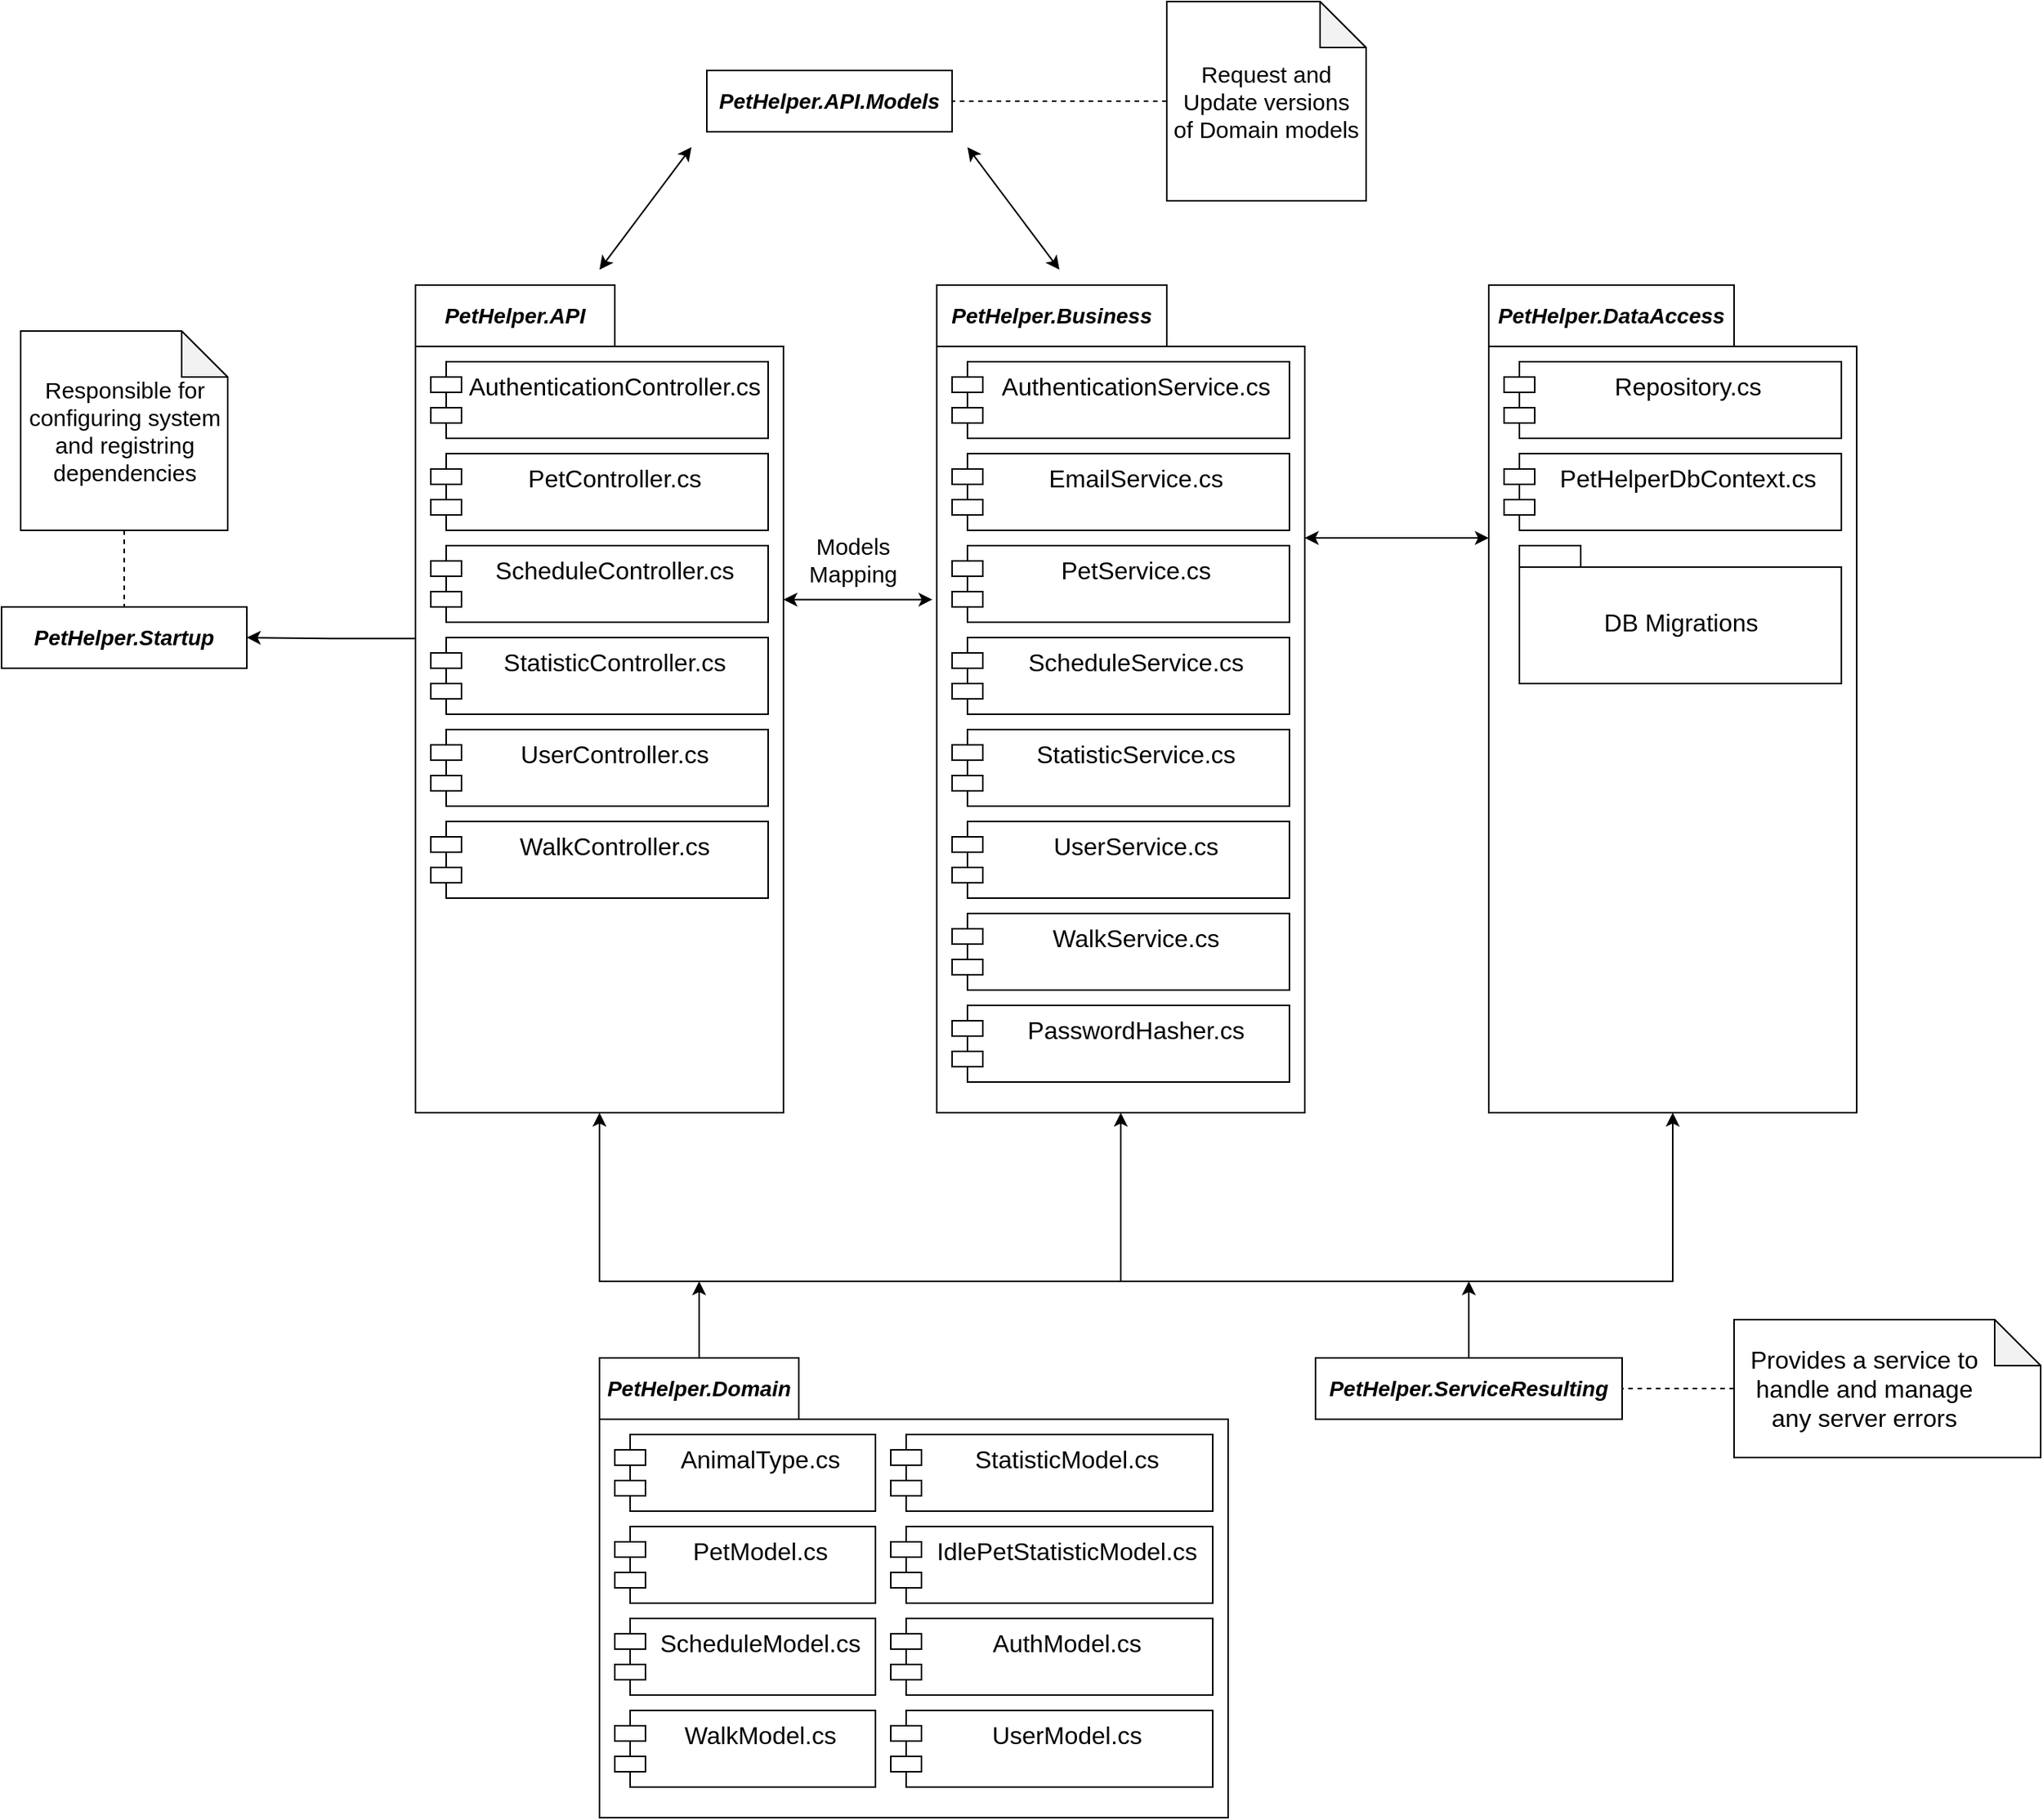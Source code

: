 <mxfile version="20.2.2" type="device"><diagram id="EYLsKbg5UcqWic5-Pu-a" name="Page-1"><mxGraphModel dx="2036" dy="1796" grid="1" gridSize="10" guides="1" tooltips="1" connect="1" arrows="1" fold="1" page="1" pageScale="1" pageWidth="827" pageHeight="1169" math="0" shadow="0"><root><mxCell id="0"/><mxCell id="1" parent="0"/><mxCell id="1HT-hw9LUTcOWVkIA0JJ-48" style="edgeStyle=none;rounded=0;orthogonalLoop=1;jettySize=auto;html=1;entryX=-0.012;entryY=0.38;entryDx=0;entryDy=0;entryPerimeter=0;fontSize=15;startArrow=classic;startFill=1;endArrow=classic;endFill=1;exitX=1;exitY=0.38;exitDx=0;exitDy=0;exitPerimeter=0;" edge="1" parent="1" source="1HT-hw9LUTcOWVkIA0JJ-1" target="1HT-hw9LUTcOWVkIA0JJ-12"><mxGeometry relative="1" as="geometry"/></mxCell><mxCell id="1HT-hw9LUTcOWVkIA0JJ-49" value="Models&lt;br&gt;Mapping" style="edgeLabel;html=1;align=center;verticalAlign=middle;resizable=0;points=[];fontSize=15;" vertex="1" connectable="0" parent="1HT-hw9LUTcOWVkIA0JJ-48"><mxGeometry x="-0.229" relative="1" as="geometry"><mxPoint x="7" y="-26" as="offset"/></mxGeometry></mxCell><mxCell id="1HT-hw9LUTcOWVkIA0JJ-88" style="edgeStyle=orthogonalEdgeStyle;rounded=0;orthogonalLoop=1;jettySize=auto;html=1;entryX=0.5;entryY=1;entryDx=0;entryDy=0;entryPerimeter=0;fontSize=16;startArrow=classic;startFill=1;endArrow=classic;endFill=1;exitX=0.5;exitY=1;exitDx=0;exitDy=0;exitPerimeter=0;" edge="1" parent="1" source="1HT-hw9LUTcOWVkIA0JJ-1" target="1HT-hw9LUTcOWVkIA0JJ-50"><mxGeometry relative="1" as="geometry"><Array as="points"><mxPoint x="160" y="740"/><mxPoint x="860" y="740"/></Array></mxGeometry></mxCell><mxCell id="1HT-hw9LUTcOWVkIA0JJ-94" style="edgeStyle=orthogonalEdgeStyle;rounded=0;orthogonalLoop=1;jettySize=auto;html=1;entryX=1;entryY=0.5;entryDx=0;entryDy=0;fontSize=16;startArrow=none;startFill=0;endArrow=classic;endFill=1;exitX=0;exitY=0.427;exitDx=0;exitDy=0;exitPerimeter=0;" edge="1" parent="1" source="1HT-hw9LUTcOWVkIA0JJ-1" target="1HT-hw9LUTcOWVkIA0JJ-92"><mxGeometry relative="1" as="geometry"/></mxCell><mxCell id="1HT-hw9LUTcOWVkIA0JJ-1" value="" style="shape=folder;fontStyle=1;spacingTop=10;tabWidth=130;tabHeight=40;tabPosition=left;html=1;" vertex="1" parent="1"><mxGeometry x="40" y="90" width="240" height="540" as="geometry"/></mxCell><mxCell id="1HT-hw9LUTcOWVkIA0JJ-43" style="rounded=0;orthogonalLoop=1;jettySize=auto;html=1;fontSize=15;endArrow=classic;endFill=1;startArrow=classic;startFill=1;" edge="1" parent="1"><mxGeometry relative="1" as="geometry"><mxPoint x="160" y="80" as="sourcePoint"/><mxPoint x="220" as="targetPoint"/></mxGeometry></mxCell><mxCell id="1HT-hw9LUTcOWVkIA0JJ-4" value="&lt;font style=&quot;font-size: 14px;&quot;&gt;&lt;b&gt;&lt;i&gt;PetHelper.API&lt;/i&gt;&lt;/b&gt;&lt;/font&gt;" style="text;html=1;strokeColor=none;fillColor=none;align=center;verticalAlign=middle;whiteSpace=wrap;rounded=0;" vertex="1" parent="1"><mxGeometry x="40" y="90" width="130" height="40" as="geometry"/></mxCell><mxCell id="1HT-hw9LUTcOWVkIA0JJ-6" value="AuthenticationController.cs" style="shape=module;align=left;spacingLeft=20;align=center;verticalAlign=top;fontSize=16;" vertex="1" parent="1"><mxGeometry x="50" y="140" width="220" height="50" as="geometry"/></mxCell><mxCell id="1HT-hw9LUTcOWVkIA0JJ-7" value="PetController.cs" style="shape=module;align=left;spacingLeft=20;align=center;verticalAlign=top;fontSize=16;" vertex="1" parent="1"><mxGeometry x="50" y="200" width="220" height="50" as="geometry"/></mxCell><mxCell id="1HT-hw9LUTcOWVkIA0JJ-8" value="ScheduleController.cs" style="shape=module;align=left;spacingLeft=20;align=center;verticalAlign=top;fontSize=16;" vertex="1" parent="1"><mxGeometry x="50" y="260" width="220" height="50" as="geometry"/></mxCell><mxCell id="1HT-hw9LUTcOWVkIA0JJ-9" value="StatisticController.cs" style="shape=module;align=left;spacingLeft=20;align=center;verticalAlign=top;fontSize=16;" vertex="1" parent="1"><mxGeometry x="50" y="320" width="220" height="50" as="geometry"/></mxCell><mxCell id="1HT-hw9LUTcOWVkIA0JJ-10" value="UserController.cs" style="shape=module;align=left;spacingLeft=20;align=center;verticalAlign=top;fontSize=16;" vertex="1" parent="1"><mxGeometry x="50" y="380" width="220" height="50" as="geometry"/></mxCell><mxCell id="1HT-hw9LUTcOWVkIA0JJ-11" value="WalkController.cs" style="shape=module;align=left;spacingLeft=20;align=center;verticalAlign=top;fontSize=16;" vertex="1" parent="1"><mxGeometry x="50" y="440" width="220" height="50" as="geometry"/></mxCell><mxCell id="1HT-hw9LUTcOWVkIA0JJ-89" style="edgeStyle=orthogonalEdgeStyle;rounded=0;orthogonalLoop=1;jettySize=auto;html=1;fontSize=16;startArrow=classic;startFill=1;endArrow=none;endFill=0;" edge="1" parent="1" source="1HT-hw9LUTcOWVkIA0JJ-12"><mxGeometry relative="1" as="geometry"><mxPoint x="500" y="740" as="targetPoint"/></mxGeometry></mxCell><mxCell id="1HT-hw9LUTcOWVkIA0JJ-12" value="" style="shape=folder;fontStyle=1;spacingTop=10;tabWidth=150;tabHeight=40;tabPosition=left;html=1;" vertex="1" parent="1"><mxGeometry x="380" y="90" width="240" height="540" as="geometry"/></mxCell><mxCell id="1HT-hw9LUTcOWVkIA0JJ-13" value="&lt;font style=&quot;font-size: 14px;&quot;&gt;&lt;b&gt;&lt;i&gt;PetHelper.Business&lt;/i&gt;&lt;/b&gt;&lt;/font&gt;" style="text;html=1;strokeColor=none;fillColor=none;align=center;verticalAlign=middle;whiteSpace=wrap;rounded=0;" vertex="1" parent="1"><mxGeometry x="380" y="90" width="150" height="40" as="geometry"/></mxCell><mxCell id="1HT-hw9LUTcOWVkIA0JJ-14" value="AuthenticationService.cs" style="shape=module;align=left;spacingLeft=20;align=center;verticalAlign=top;fontSize=16;" vertex="1" parent="1"><mxGeometry x="390" y="140" width="220" height="50" as="geometry"/></mxCell><mxCell id="1HT-hw9LUTcOWVkIA0JJ-15" value="EmailService.cs" style="shape=module;align=left;spacingLeft=20;align=center;verticalAlign=top;fontSize=16;" vertex="1" parent="1"><mxGeometry x="390" y="200" width="220" height="50" as="geometry"/></mxCell><mxCell id="1HT-hw9LUTcOWVkIA0JJ-71" style="edgeStyle=none;rounded=0;orthogonalLoop=1;jettySize=auto;html=1;entryX=0;entryY=0;entryDx=0;entryDy=165;entryPerimeter=0;fontSize=16;startArrow=classic;startFill=1;endArrow=classic;endFill=1;exitX=0;exitY=0;exitDx=240.0;exitDy=165;exitPerimeter=0;" edge="1" parent="1" source="1HT-hw9LUTcOWVkIA0JJ-12" target="1HT-hw9LUTcOWVkIA0JJ-50"><mxGeometry relative="1" as="geometry"><mxPoint x="620" y="283" as="sourcePoint"/></mxGeometry></mxCell><mxCell id="1HT-hw9LUTcOWVkIA0JJ-20" value="PetService.cs" style="shape=module;align=left;spacingLeft=20;align=center;verticalAlign=top;fontSize=16;" vertex="1" parent="1"><mxGeometry x="390" y="260" width="220" height="50" as="geometry"/></mxCell><mxCell id="1HT-hw9LUTcOWVkIA0JJ-21" value="ScheduleService.cs" style="shape=module;align=left;spacingLeft=20;align=center;verticalAlign=top;fontSize=16;" vertex="1" parent="1"><mxGeometry x="390" y="320" width="220" height="50" as="geometry"/></mxCell><mxCell id="1HT-hw9LUTcOWVkIA0JJ-22" value="StatisticService.cs" style="shape=module;align=left;spacingLeft=20;align=center;verticalAlign=top;fontSize=16;" vertex="1" parent="1"><mxGeometry x="390" y="380" width="220" height="50" as="geometry"/></mxCell><mxCell id="1HT-hw9LUTcOWVkIA0JJ-23" value="UserService.cs" style="shape=module;align=left;spacingLeft=20;align=center;verticalAlign=top;fontSize=16;" vertex="1" parent="1"><mxGeometry x="390" y="440" width="220" height="50" as="geometry"/></mxCell><mxCell id="1HT-hw9LUTcOWVkIA0JJ-24" value="WalkService.cs" style="shape=module;align=left;spacingLeft=20;align=center;verticalAlign=top;fontSize=16;" vertex="1" parent="1"><mxGeometry x="390" y="500" width="220" height="50" as="geometry"/></mxCell><mxCell id="1HT-hw9LUTcOWVkIA0JJ-25" value="PasswordHasher.cs" style="shape=module;align=left;spacingLeft=20;align=center;verticalAlign=top;fontSize=16;" vertex="1" parent="1"><mxGeometry x="390" y="560" width="220" height="50" as="geometry"/></mxCell><mxCell id="1HT-hw9LUTcOWVkIA0JJ-42" style="edgeStyle=orthogonalEdgeStyle;rounded=0;orthogonalLoop=1;jettySize=auto;html=1;entryX=1;entryY=0.5;entryDx=0;entryDy=0;fontSize=15;endArrow=none;endFill=0;dashed=1;" edge="1" parent="1" source="1HT-hw9LUTcOWVkIA0JJ-41" target="1HT-hw9LUTcOWVkIA0JJ-27"><mxGeometry relative="1" as="geometry"/></mxCell><mxCell id="1HT-hw9LUTcOWVkIA0JJ-41" value="Request and Update versions&lt;br&gt;of Domain models" style="shape=note;whiteSpace=wrap;html=1;backgroundOutline=1;darkOpacity=0.05;fontSize=15;" vertex="1" parent="1"><mxGeometry x="530" y="-95" width="130" height="130" as="geometry"/></mxCell><mxCell id="1HT-hw9LUTcOWVkIA0JJ-27" value="&lt;font style=&quot;font-size: 14px;&quot;&gt;&lt;b&gt;&lt;i&gt;PetHelper.API.Models&lt;/i&gt;&lt;/b&gt;&lt;/font&gt;" style="text;html=1;align=center;verticalAlign=middle;whiteSpace=wrap;rounded=0;strokeColor=default;fillColor=default;" vertex="1" parent="1"><mxGeometry x="230" y="-50" width="160" height="40" as="geometry"/></mxCell><mxCell id="1HT-hw9LUTcOWVkIA0JJ-44" style="rounded=0;orthogonalLoop=1;jettySize=auto;html=1;fontSize=15;endArrow=classic;endFill=1;startArrow=classic;startFill=1;" edge="1" parent="1"><mxGeometry relative="1" as="geometry"><mxPoint x="400" as="sourcePoint"/><mxPoint x="460" y="80" as="targetPoint"/></mxGeometry></mxCell><mxCell id="1HT-hw9LUTcOWVkIA0JJ-50" value="" style="shape=folder;fontStyle=1;spacingTop=10;tabWidth=160;tabHeight=40;tabPosition=left;html=1;" vertex="1" parent="1"><mxGeometry x="740" y="90" width="240" height="540" as="geometry"/></mxCell><mxCell id="1HT-hw9LUTcOWVkIA0JJ-51" value="&lt;font style=&quot;font-size: 14px;&quot;&gt;&lt;b&gt;&lt;i&gt;PetHelper.DataAccess&lt;/i&gt;&lt;/b&gt;&lt;/font&gt;" style="text;html=1;strokeColor=none;fillColor=none;align=center;verticalAlign=middle;whiteSpace=wrap;rounded=0;" vertex="1" parent="1"><mxGeometry x="740" y="90" width="160" height="40" as="geometry"/></mxCell><mxCell id="1HT-hw9LUTcOWVkIA0JJ-52" value="Repository.cs" style="shape=module;align=left;spacingLeft=20;align=center;verticalAlign=top;fontSize=16;" vertex="1" parent="1"><mxGeometry x="750" y="140" width="220" height="50" as="geometry"/></mxCell><mxCell id="1HT-hw9LUTcOWVkIA0JJ-54" value="PetHelperDbContext.cs" style="shape=module;align=left;spacingLeft=20;align=center;verticalAlign=top;fontSize=16;" vertex="1" parent="1"><mxGeometry x="750" y="200" width="220" height="50" as="geometry"/></mxCell><mxCell id="1HT-hw9LUTcOWVkIA0JJ-60" style="edgeStyle=none;rounded=0;orthogonalLoop=1;jettySize=auto;html=1;exitX=0.75;exitY=1;exitDx=0;exitDy=0;fontSize=15;startArrow=classic;startFill=1;endArrow=classic;endFill=1;" edge="1" parent="1" source="1HT-hw9LUTcOWVkIA0JJ-54" target="1HT-hw9LUTcOWVkIA0JJ-54"><mxGeometry relative="1" as="geometry"/></mxCell><mxCell id="1HT-hw9LUTcOWVkIA0JJ-61" value="&lt;span style=&quot;font-weight: normal;&quot;&gt;&lt;font style=&quot;font-size: 16px;&quot;&gt;DB Migrations&lt;/font&gt;&lt;/span&gt;" style="shape=folder;fontStyle=1;spacingTop=10;tabWidth=40;tabHeight=14;tabPosition=left;html=1;fontSize=15;strokeColor=default;" vertex="1" parent="1"><mxGeometry x="760" y="260" width="210" height="90" as="geometry"/></mxCell><mxCell id="1HT-hw9LUTcOWVkIA0JJ-73" value="" style="shape=folder;fontStyle=1;spacingTop=10;tabWidth=130;tabHeight=40;tabPosition=left;html=1;" vertex="1" parent="1"><mxGeometry x="160" y="790" width="410" height="300" as="geometry"/></mxCell><mxCell id="1HT-hw9LUTcOWVkIA0JJ-90" style="edgeStyle=orthogonalEdgeStyle;rounded=0;orthogonalLoop=1;jettySize=auto;html=1;fontSize=16;startArrow=none;startFill=0;endArrow=classic;endFill=1;" edge="1" parent="1" source="1HT-hw9LUTcOWVkIA0JJ-74"><mxGeometry relative="1" as="geometry"><mxPoint x="225" y="740" as="targetPoint"/></mxGeometry></mxCell><mxCell id="1HT-hw9LUTcOWVkIA0JJ-74" value="&lt;font style=&quot;font-size: 14px;&quot;&gt;&lt;b&gt;&lt;i&gt;PetHelper.Domain&lt;/i&gt;&lt;/b&gt;&lt;/font&gt;" style="text;html=1;strokeColor=none;fillColor=none;align=center;verticalAlign=middle;whiteSpace=wrap;rounded=0;" vertex="1" parent="1"><mxGeometry x="160" y="790" width="130" height="40" as="geometry"/></mxCell><mxCell id="1HT-hw9LUTcOWVkIA0JJ-75" value="AnimalType.cs" style="shape=module;align=left;spacingLeft=20;align=center;verticalAlign=top;fontSize=16;" vertex="1" parent="1"><mxGeometry x="170" y="840" width="170" height="50" as="geometry"/></mxCell><mxCell id="1HT-hw9LUTcOWVkIA0JJ-76" value="PetModel.cs" style="shape=module;align=left;spacingLeft=20;align=center;verticalAlign=top;fontSize=16;" vertex="1" parent="1"><mxGeometry x="170" y="900" width="170" height="50" as="geometry"/></mxCell><mxCell id="1HT-hw9LUTcOWVkIA0JJ-77" value="ScheduleModel.cs" style="shape=module;align=left;spacingLeft=20;align=center;verticalAlign=top;fontSize=16;" vertex="1" parent="1"><mxGeometry x="170" y="960" width="170" height="50" as="geometry"/></mxCell><mxCell id="1HT-hw9LUTcOWVkIA0JJ-78" value="WalkModel.cs" style="shape=module;align=left;spacingLeft=20;align=center;verticalAlign=top;fontSize=16;" vertex="1" parent="1"><mxGeometry x="170" y="1020" width="170" height="50" as="geometry"/></mxCell><mxCell id="1HT-hw9LUTcOWVkIA0JJ-79" value="StatisticModel.cs" style="shape=module;align=left;spacingLeft=20;align=center;verticalAlign=top;fontSize=16;" vertex="1" parent="1"><mxGeometry x="350" y="840" width="210" height="50" as="geometry"/></mxCell><mxCell id="1HT-hw9LUTcOWVkIA0JJ-80" value="IdlePetStatisticModel.cs" style="shape=module;align=left;spacingLeft=20;align=center;verticalAlign=top;fontSize=16;" vertex="1" parent="1"><mxGeometry x="350" y="900" width="210" height="50" as="geometry"/></mxCell><mxCell id="1HT-hw9LUTcOWVkIA0JJ-81" value="AuthModel.cs" style="shape=module;align=left;spacingLeft=20;align=center;verticalAlign=top;fontSize=16;" vertex="1" parent="1"><mxGeometry x="350" y="960" width="210" height="50" as="geometry"/></mxCell><mxCell id="1HT-hw9LUTcOWVkIA0JJ-82" value="UserModel.cs" style="shape=module;align=left;spacingLeft=20;align=center;verticalAlign=top;fontSize=16;" vertex="1" parent="1"><mxGeometry x="350" y="1020" width="210" height="50" as="geometry"/></mxCell><mxCell id="1HT-hw9LUTcOWVkIA0JJ-91" style="edgeStyle=orthogonalEdgeStyle;rounded=0;orthogonalLoop=1;jettySize=auto;html=1;fontSize=16;startArrow=none;startFill=0;endArrow=classic;endFill=1;" edge="1" parent="1" source="1HT-hw9LUTcOWVkIA0JJ-84"><mxGeometry relative="1" as="geometry"><mxPoint x="727" y="740" as="targetPoint"/></mxGeometry></mxCell><mxCell id="1HT-hw9LUTcOWVkIA0JJ-84" value="&lt;font style=&quot;font-size: 14px;&quot;&gt;&lt;b&gt;&lt;i&gt;PetHelper.ServiceResulting&lt;/i&gt;&lt;/b&gt;&lt;/font&gt;" style="text;html=1;strokeColor=default;fillColor=default;align=center;verticalAlign=middle;whiteSpace=wrap;rounded=0;" vertex="1" parent="1"><mxGeometry x="627" y="790" width="200" height="40" as="geometry"/></mxCell><mxCell id="1HT-hw9LUTcOWVkIA0JJ-85" value="" style="shape=note;whiteSpace=wrap;html=1;backgroundOutline=1;darkOpacity=0.05;fontSize=16;strokeColor=default;fillColor=default;" vertex="1" parent="1"><mxGeometry x="900" y="765" width="200" height="90" as="geometry"/></mxCell><mxCell id="1HT-hw9LUTcOWVkIA0JJ-97" style="edgeStyle=orthogonalEdgeStyle;rounded=0;orthogonalLoop=1;jettySize=auto;html=1;entryX=1;entryY=0.5;entryDx=0;entryDy=0;fontSize=16;startArrow=none;startFill=0;endArrow=none;endFill=0;dashed=1;" edge="1" parent="1" source="1HT-hw9LUTcOWVkIA0JJ-86" target="1HT-hw9LUTcOWVkIA0JJ-84"><mxGeometry relative="1" as="geometry"/></mxCell><mxCell id="1HT-hw9LUTcOWVkIA0JJ-86" value="Provides a service to handle and manage any server errors" style="text;html=1;strokeColor=none;fillColor=none;align=center;verticalAlign=middle;whiteSpace=wrap;rounded=0;fontSize=16;" vertex="1" parent="1"><mxGeometry x="900" y="765" width="170" height="90" as="geometry"/></mxCell><mxCell id="1HT-hw9LUTcOWVkIA0JJ-92" value="&lt;font style=&quot;font-size: 14px;&quot;&gt;&lt;b&gt;&lt;i&gt;PetHelper.Startup&lt;/i&gt;&lt;/b&gt;&lt;/font&gt;" style="text;html=1;align=center;verticalAlign=middle;whiteSpace=wrap;rounded=0;strokeColor=default;fillColor=default;" vertex="1" parent="1"><mxGeometry x="-230" y="300" width="160" height="40" as="geometry"/></mxCell><mxCell id="1HT-hw9LUTcOWVkIA0JJ-95" style="edgeStyle=orthogonalEdgeStyle;rounded=0;orthogonalLoop=1;jettySize=auto;html=1;entryX=0.5;entryY=0;entryDx=0;entryDy=0;fontSize=15;endArrow=none;endFill=0;dashed=1;" edge="1" parent="1" source="1HT-hw9LUTcOWVkIA0JJ-96"><mxGeometry relative="1" as="geometry"><mxPoint x="-150" y="300" as="targetPoint"/></mxGeometry></mxCell><mxCell id="1HT-hw9LUTcOWVkIA0JJ-96" value="Responsible for configuring system and registring dependencies" style="shape=note;whiteSpace=wrap;html=1;backgroundOutline=1;darkOpacity=0.05;fontSize=15;" vertex="1" parent="1"><mxGeometry x="-217.5" y="120" width="135" height="130" as="geometry"/></mxCell></root></mxGraphModel></diagram></mxfile>
